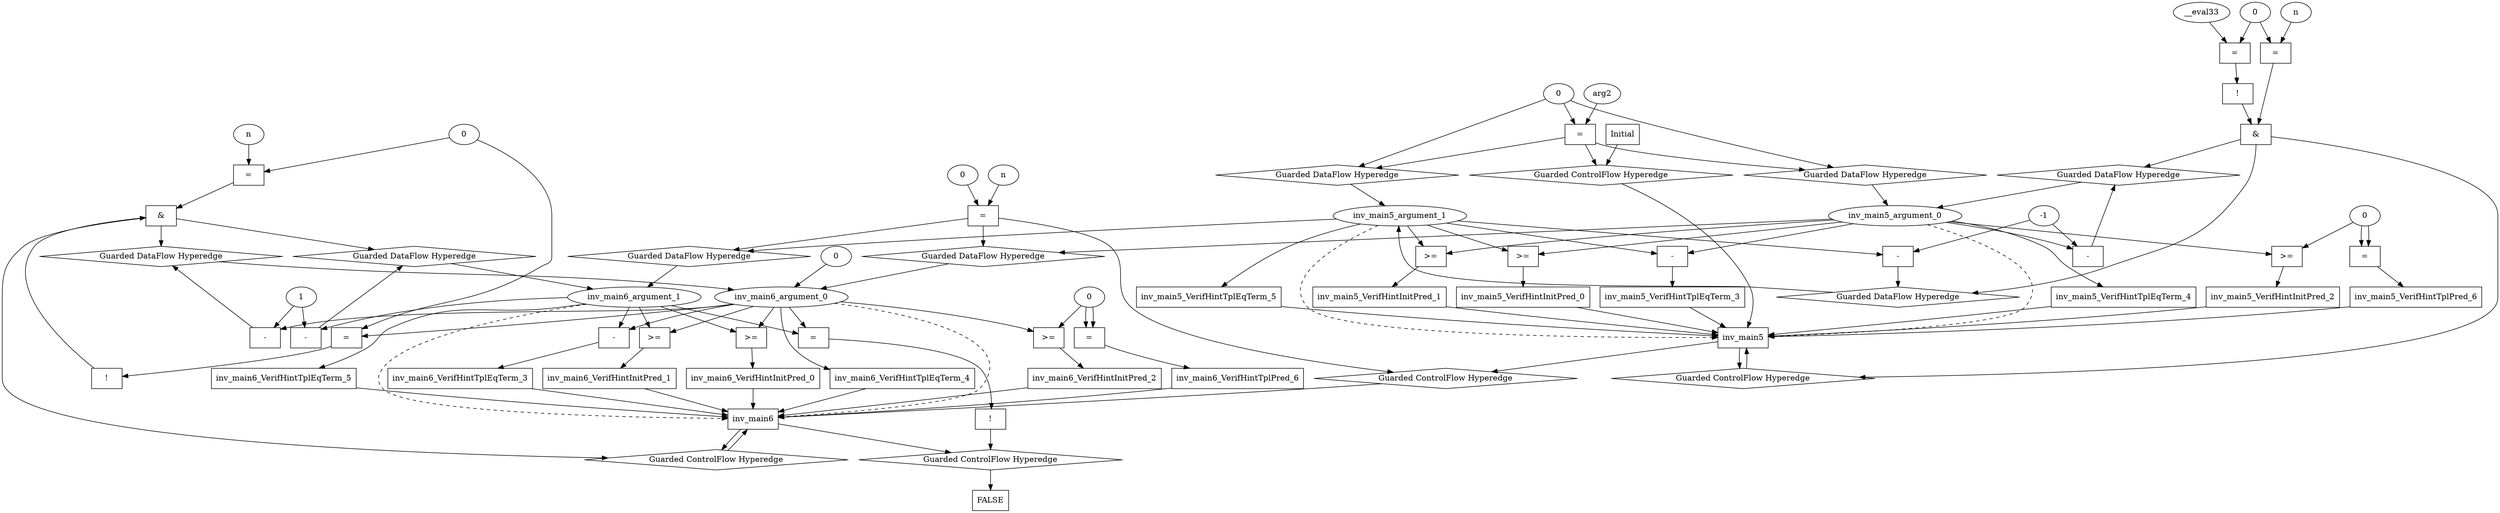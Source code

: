 digraph dag {
inv_main5 [label="inv_main5" shape="rect"];
inv_main6 [label="inv_main6" shape="rect"];
FALSE [label="FALSE" shape="rect"];
Initial [label="Initial" shape="rect"];
ControlFowHyperEdge_0 [label="Guarded ControlFlow Hyperedge" shape="diamond"];
Initial -> ControlFowHyperEdge_0[label=""]
ControlFowHyperEdge_0 -> inv_main5[label=""]
ControlFowHyperEdge_1 [label="Guarded ControlFlow Hyperedge" shape="diamond"];
inv_main5 -> ControlFowHyperEdge_1[label=""]
ControlFowHyperEdge_1 -> inv_main6[label=""]
ControlFowHyperEdge_2 [label="Guarded ControlFlow Hyperedge" shape="diamond"];
inv_main5 -> ControlFowHyperEdge_2[label=""]
ControlFowHyperEdge_2 -> inv_main5[label=""]
ControlFowHyperEdge_3 [label="Guarded ControlFlow Hyperedge" shape="diamond"];
inv_main6 -> ControlFowHyperEdge_3[label=""]
ControlFowHyperEdge_3 -> inv_main6[label=""]
ControlFowHyperEdge_4 [label="Guarded ControlFlow Hyperedge" shape="diamond"];
inv_main6 -> ControlFowHyperEdge_4[label=""]
ControlFowHyperEdge_4 -> FALSE[label=""]
inv_main5_argument_0 [label="inv_main5_argument_0" shape="oval"];
inv_main5_argument_0 -> inv_main5[label="" style="dashed"]
inv_main5_argument_1 [label="inv_main5_argument_1" shape="oval"];
inv_main5_argument_1 -> inv_main5[label="" style="dashed"]
inv_main6_argument_0 [label="inv_main6_argument_0" shape="oval"];
inv_main6_argument_0 -> inv_main6[label="" style="dashed"]
inv_main6_argument_1 [label="inv_main6_argument_1" shape="oval"];
inv_main6_argument_1 -> inv_main6[label="" style="dashed"]

xxxinv_main5___Initial_0xxxguard_0_node_0 [label="=" shape="rect"];
xxxinv_main5___Initial_0xxxguard_0_node_2 [label="arg2"];
xxxinv_main5___Initial_0xxxdataFlow_0_node_0->xxxinv_main5___Initial_0xxxguard_0_node_0
xxxinv_main5___Initial_0xxxguard_0_node_2->xxxinv_main5___Initial_0xxxguard_0_node_0

xxxinv_main5___Initial_0xxxguard_0_node_0->ControlFowHyperEdge_0 [label=""];
xxxinv_main5___Initial_0xxxdataFlow_0_node_0 [label="0"];

xxxinv_main5___Initial_0xxxdataFlow_0_node_0->DataFowHyperEdge_0_inv_main5_argument_0 [label=""];

xxxinv_main5___Initial_0xxxdataFlow_0_node_0->DataFowHyperEdge_0_inv_main5_argument_1 [label=""];
xxxinv_main6___inv_main5_1xxxguard_0_node_0 [label="=" shape="rect"];
xxxinv_main6___inv_main5_1xxxguard_0_node_1 [label="n"];
xxxinv_main6___inv_main5_1xxxguard_0_node_2 [label="0"];
xxxinv_main6___inv_main5_1xxxguard_0_node_1->xxxinv_main6___inv_main5_1xxxguard_0_node_0
xxxinv_main6___inv_main5_1xxxguard_0_node_2->xxxinv_main6___inv_main5_1xxxguard_0_node_0

xxxinv_main6___inv_main5_1xxxguard_0_node_0->ControlFowHyperEdge_1 [label=""];
xxxinv_main5___inv_main5_2xxx_and [label="&" shape="rect"];
xxxinv_main5___inv_main5_2xxxguard_0_node_0 [label="!" shape="rect"];
xxxinv_main5___inv_main5_2xxxguard_0_node_1 [label="=" shape="rect"];
xxxinv_main5___inv_main5_2xxxguard_0_node_2 [label="__eval33"];
xxxinv_main5___inv_main5_2xxxguard_0_node_3 [label="0"];
xxxinv_main5___inv_main5_2xxxguard_0_node_1->xxxinv_main5___inv_main5_2xxxguard_0_node_0
xxxinv_main5___inv_main5_2xxxguard_0_node_2->xxxinv_main5___inv_main5_2xxxguard_0_node_1
xxxinv_main5___inv_main5_2xxxguard_0_node_3->xxxinv_main5___inv_main5_2xxxguard_0_node_1

xxxinv_main5___inv_main5_2xxxguard_0_node_0->xxxinv_main5___inv_main5_2xxx_and [label=""];
xxxinv_main5___inv_main5_2xxxguard1_node_0 [label="=" shape="rect"];
xxxinv_main5___inv_main5_2xxxguard1_node_1 [label="n"];
xxxinv_main5___inv_main5_2xxxguard1_node_1->xxxinv_main5___inv_main5_2xxxguard1_node_0
xxxinv_main5___inv_main5_2xxxguard_0_node_3->xxxinv_main5___inv_main5_2xxxguard1_node_0

xxxinv_main5___inv_main5_2xxxguard1_node_0->xxxinv_main5___inv_main5_2xxx_and [label=""];
xxxinv_main5___inv_main5_2xxx_and->ControlFowHyperEdge_2 [label=""];
xxxinv_main5___inv_main5_2xxxdataFlow_0_node_0 [label="-" shape="rect"];
xxxinv_main5___inv_main5_2xxxdataFlow_0_node_2 [label="-1"];
inv_main5_argument_0->xxxinv_main5___inv_main5_2xxxdataFlow_0_node_0
xxxinv_main5___inv_main5_2xxxdataFlow_0_node_2->xxxinv_main5___inv_main5_2xxxdataFlow_0_node_0

xxxinv_main5___inv_main5_2xxxdataFlow_0_node_0->DataFowHyperEdge_2_inv_main5_argument_0 [label=""];
xxxinv_main5___inv_main5_2xxxdataFlow1_node_0 [label="-" shape="rect"];
inv_main5_argument_1->xxxinv_main5___inv_main5_2xxxdataFlow1_node_0
xxxinv_main5___inv_main5_2xxxdataFlow_0_node_2->xxxinv_main5___inv_main5_2xxxdataFlow1_node_0

xxxinv_main5___inv_main5_2xxxdataFlow1_node_0->DataFowHyperEdge_2_inv_main5_argument_1 [label=""];
xxxinv_main6___inv_main6_3xxx_and [label="&" shape="rect"];
xxxinv_main6___inv_main6_3xxxguard_0_node_0 [label="!" shape="rect"];
xxxinv_main6___inv_main6_3xxxguard_0_node_1 [label="=" shape="rect"];
xxxinv_main6___inv_main6_3xxxguard_0_node_3 [label="0"];
xxxinv_main6___inv_main6_3xxxguard_0_node_1->xxxinv_main6___inv_main6_3xxxguard_0_node_0
inv_main6_argument_0->xxxinv_main6___inv_main6_3xxxguard_0_node_1
xxxinv_main6___inv_main6_3xxxguard_0_node_3->xxxinv_main6___inv_main6_3xxxguard_0_node_1

xxxinv_main6___inv_main6_3xxxguard_0_node_0->xxxinv_main6___inv_main6_3xxx_and [label=""];
xxxinv_main6___inv_main6_3xxxguard1_node_0 [label="=" shape="rect"];
xxxinv_main6___inv_main6_3xxxguard1_node_1 [label="n"];
xxxinv_main6___inv_main6_3xxxguard1_node_1->xxxinv_main6___inv_main6_3xxxguard1_node_0
xxxinv_main6___inv_main6_3xxxguard_0_node_3->xxxinv_main6___inv_main6_3xxxguard1_node_0

xxxinv_main6___inv_main6_3xxxguard1_node_0->xxxinv_main6___inv_main6_3xxx_and [label=""];
xxxinv_main6___inv_main6_3xxx_and->ControlFowHyperEdge_3 [label=""];
xxxinv_main6___inv_main6_3xxxdataFlow_0_node_0 [label="-" shape="rect"];
xxxinv_main6___inv_main6_3xxxdataFlow_0_node_2 [label="1"];
inv_main6_argument_0->xxxinv_main6___inv_main6_3xxxdataFlow_0_node_0
xxxinv_main6___inv_main6_3xxxdataFlow_0_node_2->xxxinv_main6___inv_main6_3xxxdataFlow_0_node_0

xxxinv_main6___inv_main6_3xxxdataFlow_0_node_0->DataFowHyperEdge_3_inv_main6_argument_0 [label=""];
xxxinv_main6___inv_main6_3xxxdataFlow1_node_0 [label="-" shape="rect"];
inv_main6_argument_1->xxxinv_main6___inv_main6_3xxxdataFlow1_node_0
xxxinv_main6___inv_main6_3xxxdataFlow_0_node_2->xxxinv_main6___inv_main6_3xxxdataFlow1_node_0

xxxinv_main6___inv_main6_3xxxdataFlow1_node_0->DataFowHyperEdge_3_inv_main6_argument_1 [label=""];
xxxFALSE___inv_main6_4xxxguard_0_node_0 [label="!" shape="rect"];
xxxFALSE___inv_main6_4xxxguard_0_node_1 [label="=" shape="rect"];
xxxFALSE___inv_main6_4xxxguard_0_node_1->xxxFALSE___inv_main6_4xxxguard_0_node_0
inv_main6_argument_1->xxxFALSE___inv_main6_4xxxguard_0_node_1
inv_main6_argument_0->xxxFALSE___inv_main6_4xxxguard_0_node_1

xxxFALSE___inv_main6_4xxxguard_0_node_0->ControlFowHyperEdge_4 [label=""];
DataFowHyperEdge_0_inv_main5_argument_0 [label="Guarded DataFlow Hyperedge" shape="diamond"];
DataFowHyperEdge_0_inv_main5_argument_0 -> inv_main5_argument_0[label=""]
xxxinv_main5___Initial_0xxxguard_0_node_0 -> DataFowHyperEdge_0_inv_main5_argument_0[label=""]
DataFowHyperEdge_0_inv_main5_argument_1 [label="Guarded DataFlow Hyperedge" shape="diamond"];
DataFowHyperEdge_0_inv_main5_argument_1 -> inv_main5_argument_1[label=""]
xxxinv_main5___Initial_0xxxguard_0_node_0 -> DataFowHyperEdge_0_inv_main5_argument_1[label=""]
DataFowHyperEdge_1_inv_main6_argument_0 [label="Guarded DataFlow Hyperedge" shape="diamond"];
DataFowHyperEdge_1_inv_main6_argument_0 -> inv_main6_argument_0[label=""]
xxxinv_main6___inv_main5_1xxxguard_0_node_0 -> DataFowHyperEdge_1_inv_main6_argument_0[label=""]
DataFowHyperEdge_1_inv_main6_argument_1 [label="Guarded DataFlow Hyperedge" shape="diamond"];
DataFowHyperEdge_1_inv_main6_argument_1 -> inv_main6_argument_1[label=""]
xxxinv_main6___inv_main5_1xxxguard_0_node_0 -> DataFowHyperEdge_1_inv_main6_argument_1[label=""]
DataFowHyperEdge_2_inv_main5_argument_0 [label="Guarded DataFlow Hyperedge" shape="diamond"];
DataFowHyperEdge_2_inv_main5_argument_0 -> inv_main5_argument_0[label=""]
xxxinv_main5___inv_main5_2xxx_and -> DataFowHyperEdge_2_inv_main5_argument_0[label=""]
DataFowHyperEdge_2_inv_main5_argument_1 [label="Guarded DataFlow Hyperedge" shape="diamond"];
DataFowHyperEdge_2_inv_main5_argument_1 -> inv_main5_argument_1[label=""]
xxxinv_main5___inv_main5_2xxx_and -> DataFowHyperEdge_2_inv_main5_argument_1[label=""]
DataFowHyperEdge_3_inv_main6_argument_0 [label="Guarded DataFlow Hyperedge" shape="diamond"];
DataFowHyperEdge_3_inv_main6_argument_0 -> inv_main6_argument_0[label=""]
xxxinv_main6___inv_main6_3xxx_and -> DataFowHyperEdge_3_inv_main6_argument_0[label=""]
DataFowHyperEdge_3_inv_main6_argument_1 [label="Guarded DataFlow Hyperedge" shape="diamond"];
DataFowHyperEdge_3_inv_main6_argument_1 -> inv_main6_argument_1[label=""]
xxxinv_main6___inv_main6_3xxx_and -> DataFowHyperEdge_3_inv_main6_argument_1[label=""]
"xxxFALSE___inv_main6_4xxxinv_main6_argument_0_constant_0" [label="0"];
"xxxFALSE___inv_main6_4xxxinv_main6_argument_0_constant_0"->inv_main6_argument_0 [label=""];
inv_main5_argument_0 -> DataFowHyperEdge_1_inv_main6_argument_0[label=""]
inv_main5_argument_1 -> DataFowHyperEdge_1_inv_main6_argument_1[label=""]




inv_main5_VerifHintInitPred_0 [label="inv_main5_VerifHintInitPred_0" shape="rect"];
inv_main5predicate_0_node_0 -> inv_main5_VerifHintInitPred_0[label="" ];
inv_main5_VerifHintInitPred_0 -> inv_main5[label="" ];
inv_main5predicate_0_node_0 [label=">=" shape="rect"];
inv_main5_argument_0 [label="inv_main5_argument_0"];
inv_main5_argument_1 [label="inv_main5_argument_1"];
inv_main5_argument_1->inv_main5predicate_0_node_0
inv_main5_argument_0->inv_main5predicate_0_node_0

inv_main5_VerifHintInitPred_1 [label="inv_main5_VerifHintInitPred_1" shape="rect"];
inv_main5predicate_1_node_0 -> inv_main5_VerifHintInitPred_1[label="" ];
inv_main5_VerifHintInitPred_1 -> inv_main5[label="" ];
inv_main5predicate_1_node_0 [label=">=" shape="rect"];
inv_main5_argument_1 [label="inv_main5_argument_1"];
inv_main5_argument_0 [label="inv_main5_argument_0"];
inv_main5_argument_0->inv_main5predicate_1_node_0
inv_main5_argument_1->inv_main5predicate_1_node_0

inv_main5_VerifHintInitPred_2 [label="inv_main5_VerifHintInitPred_2" shape="rect"];
inv_main5predicate_2_node_0 -> inv_main5_VerifHintInitPred_2[label="" ];
inv_main5_VerifHintInitPred_2 -> inv_main5[label="" ];
inv_main5predicate_2_node_0 [label=">=" shape="rect"];
inv_main5predicate_2_node_1 [label="0"];
inv_main5_argument_0 [label="inv_main5_argument_0"];
inv_main5predicate_2_node_1->inv_main5predicate_2_node_0
inv_main5_argument_0->inv_main5predicate_2_node_0

inv_main5_VerifHintTplEqTerm_3 [label="inv_main5_VerifHintTplEqTerm_3" shape="rect"];
inv_main5predicate_3_node_0 -> inv_main5_VerifHintTplEqTerm_3[label="" ];
inv_main5_VerifHintTplEqTerm_3 -> inv_main5[label="" ];
inv_main5predicate_3_node_0 [label="-" shape="rect"];
inv_main5_argument_1 [label="inv_main5_argument_1"];
inv_main5_argument_0 [label="inv_main5_argument_0"];
inv_main5_argument_0->inv_main5predicate_3_node_0
inv_main5_argument_1->inv_main5predicate_3_node_0

inv_main5_VerifHintTplEqTerm_4 [label="inv_main5_VerifHintTplEqTerm_4" shape="rect"];
inv_main5_argument_0 -> inv_main5_VerifHintTplEqTerm_4[label="" ];
inv_main5_VerifHintTplEqTerm_4 -> inv_main5[label="" ];
inv_main5_argument_0 [label="inv_main5_argument_0"];

inv_main5_VerifHintTplEqTerm_5 [label="inv_main5_VerifHintTplEqTerm_5" shape="rect"];
inv_main5_argument_1 -> inv_main5_VerifHintTplEqTerm_5[label="" ];
inv_main5_VerifHintTplEqTerm_5 -> inv_main5[label="" ];
inv_main5_argument_1 [label="inv_main5_argument_1"];

inv_main5_VerifHintTplPred_6 [label="inv_main5_VerifHintTplPred_6" shape="rect"];
inv_main5predicate_6_node_0 -> inv_main5_VerifHintTplPred_6[label="" ];
inv_main5_VerifHintTplPred_6 -> inv_main5[label="" ];
inv_main5predicate_6_node_0 [label="=" shape="rect"];
inv_main5predicate_2_node_1->inv_main5predicate_6_node_0
inv_main5predicate_2_node_1->inv_main5predicate_6_node_0

inv_main6_VerifHintInitPred_0 [label="inv_main6_VerifHintInitPred_0" shape="rect"];
inv_main6predicate_0_node_0 -> inv_main6_VerifHintInitPred_0[label="" ];
inv_main6_VerifHintInitPred_0 -> inv_main6[label="" ];
inv_main6predicate_0_node_0 [label=">=" shape="rect"];
inv_main6_argument_0 [label="inv_main6_argument_0"];
inv_main6_argument_1 [label="inv_main6_argument_1"];
inv_main6_argument_1->inv_main6predicate_0_node_0
inv_main6_argument_0->inv_main6predicate_0_node_0

inv_main6_VerifHintInitPred_1 [label="inv_main6_VerifHintInitPred_1" shape="rect"];
inv_main6predicate_1_node_0 -> inv_main6_VerifHintInitPred_1[label="" ];
inv_main6_VerifHintInitPred_1 -> inv_main6[label="" ];
inv_main6predicate_1_node_0 [label=">=" shape="rect"];
inv_main6_argument_1 [label="inv_main6_argument_1"];
inv_main6_argument_0 [label="inv_main6_argument_0"];
inv_main6_argument_0->inv_main6predicate_1_node_0
inv_main6_argument_1->inv_main6predicate_1_node_0

inv_main6_VerifHintInitPred_2 [label="inv_main6_VerifHintInitPred_2" shape="rect"];
inv_main6predicate_2_node_0 -> inv_main6_VerifHintInitPred_2[label="" ];
inv_main6_VerifHintInitPred_2 -> inv_main6[label="" ];
inv_main6predicate_2_node_0 [label=">=" shape="rect"];
inv_main6predicate_2_node_1 [label="0"];
inv_main6_argument_0 [label="inv_main6_argument_0"];
inv_main6predicate_2_node_1->inv_main6predicate_2_node_0
inv_main6_argument_0->inv_main6predicate_2_node_0

inv_main6_VerifHintTplEqTerm_3 [label="inv_main6_VerifHintTplEqTerm_3" shape="rect"];
inv_main6predicate_3_node_0 -> inv_main6_VerifHintTplEqTerm_3[label="" ];
inv_main6_VerifHintTplEqTerm_3 -> inv_main6[label="" ];
inv_main6predicate_3_node_0 [label="-" shape="rect"];
inv_main6_argument_1 [label="inv_main6_argument_1"];
inv_main6_argument_0 [label="inv_main6_argument_0"];
inv_main6_argument_0->inv_main6predicate_3_node_0
inv_main6_argument_1->inv_main6predicate_3_node_0

inv_main6_VerifHintTplEqTerm_4 [label="inv_main6_VerifHintTplEqTerm_4" shape="rect"];
inv_main6_argument_0 -> inv_main6_VerifHintTplEqTerm_4[label="" ];
inv_main6_VerifHintTplEqTerm_4 -> inv_main6[label="" ];
inv_main6_argument_0 [label="inv_main6_argument_0"];

inv_main6_VerifHintTplEqTerm_5 [label="inv_main6_VerifHintTplEqTerm_5" shape="rect"];
inv_main6_argument_1 -> inv_main6_VerifHintTplEqTerm_5[label="" ];
inv_main6_VerifHintTplEqTerm_5 -> inv_main6[label="" ];
inv_main6_argument_1 [label="inv_main6_argument_1"];

inv_main6_VerifHintTplPred_6 [label="inv_main6_VerifHintTplPred_6" shape="rect"];
inv_main6predicate_6_node_0 -> inv_main6_VerifHintTplPred_6[label="" ];
inv_main6_VerifHintTplPred_6 -> inv_main6[label="" ];
inv_main6predicate_6_node_0 [label="=" shape="rect"];
inv_main6predicate_2_node_1->inv_main6predicate_6_node_0
inv_main6predicate_2_node_1->inv_main6predicate_6_node_0

}

